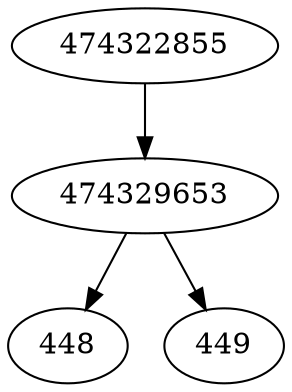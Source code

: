 strict digraph  {
448;
449;
474329653;
474322855;
474329653 -> 448;
474329653 -> 449;
474322855 -> 474329653;
}
